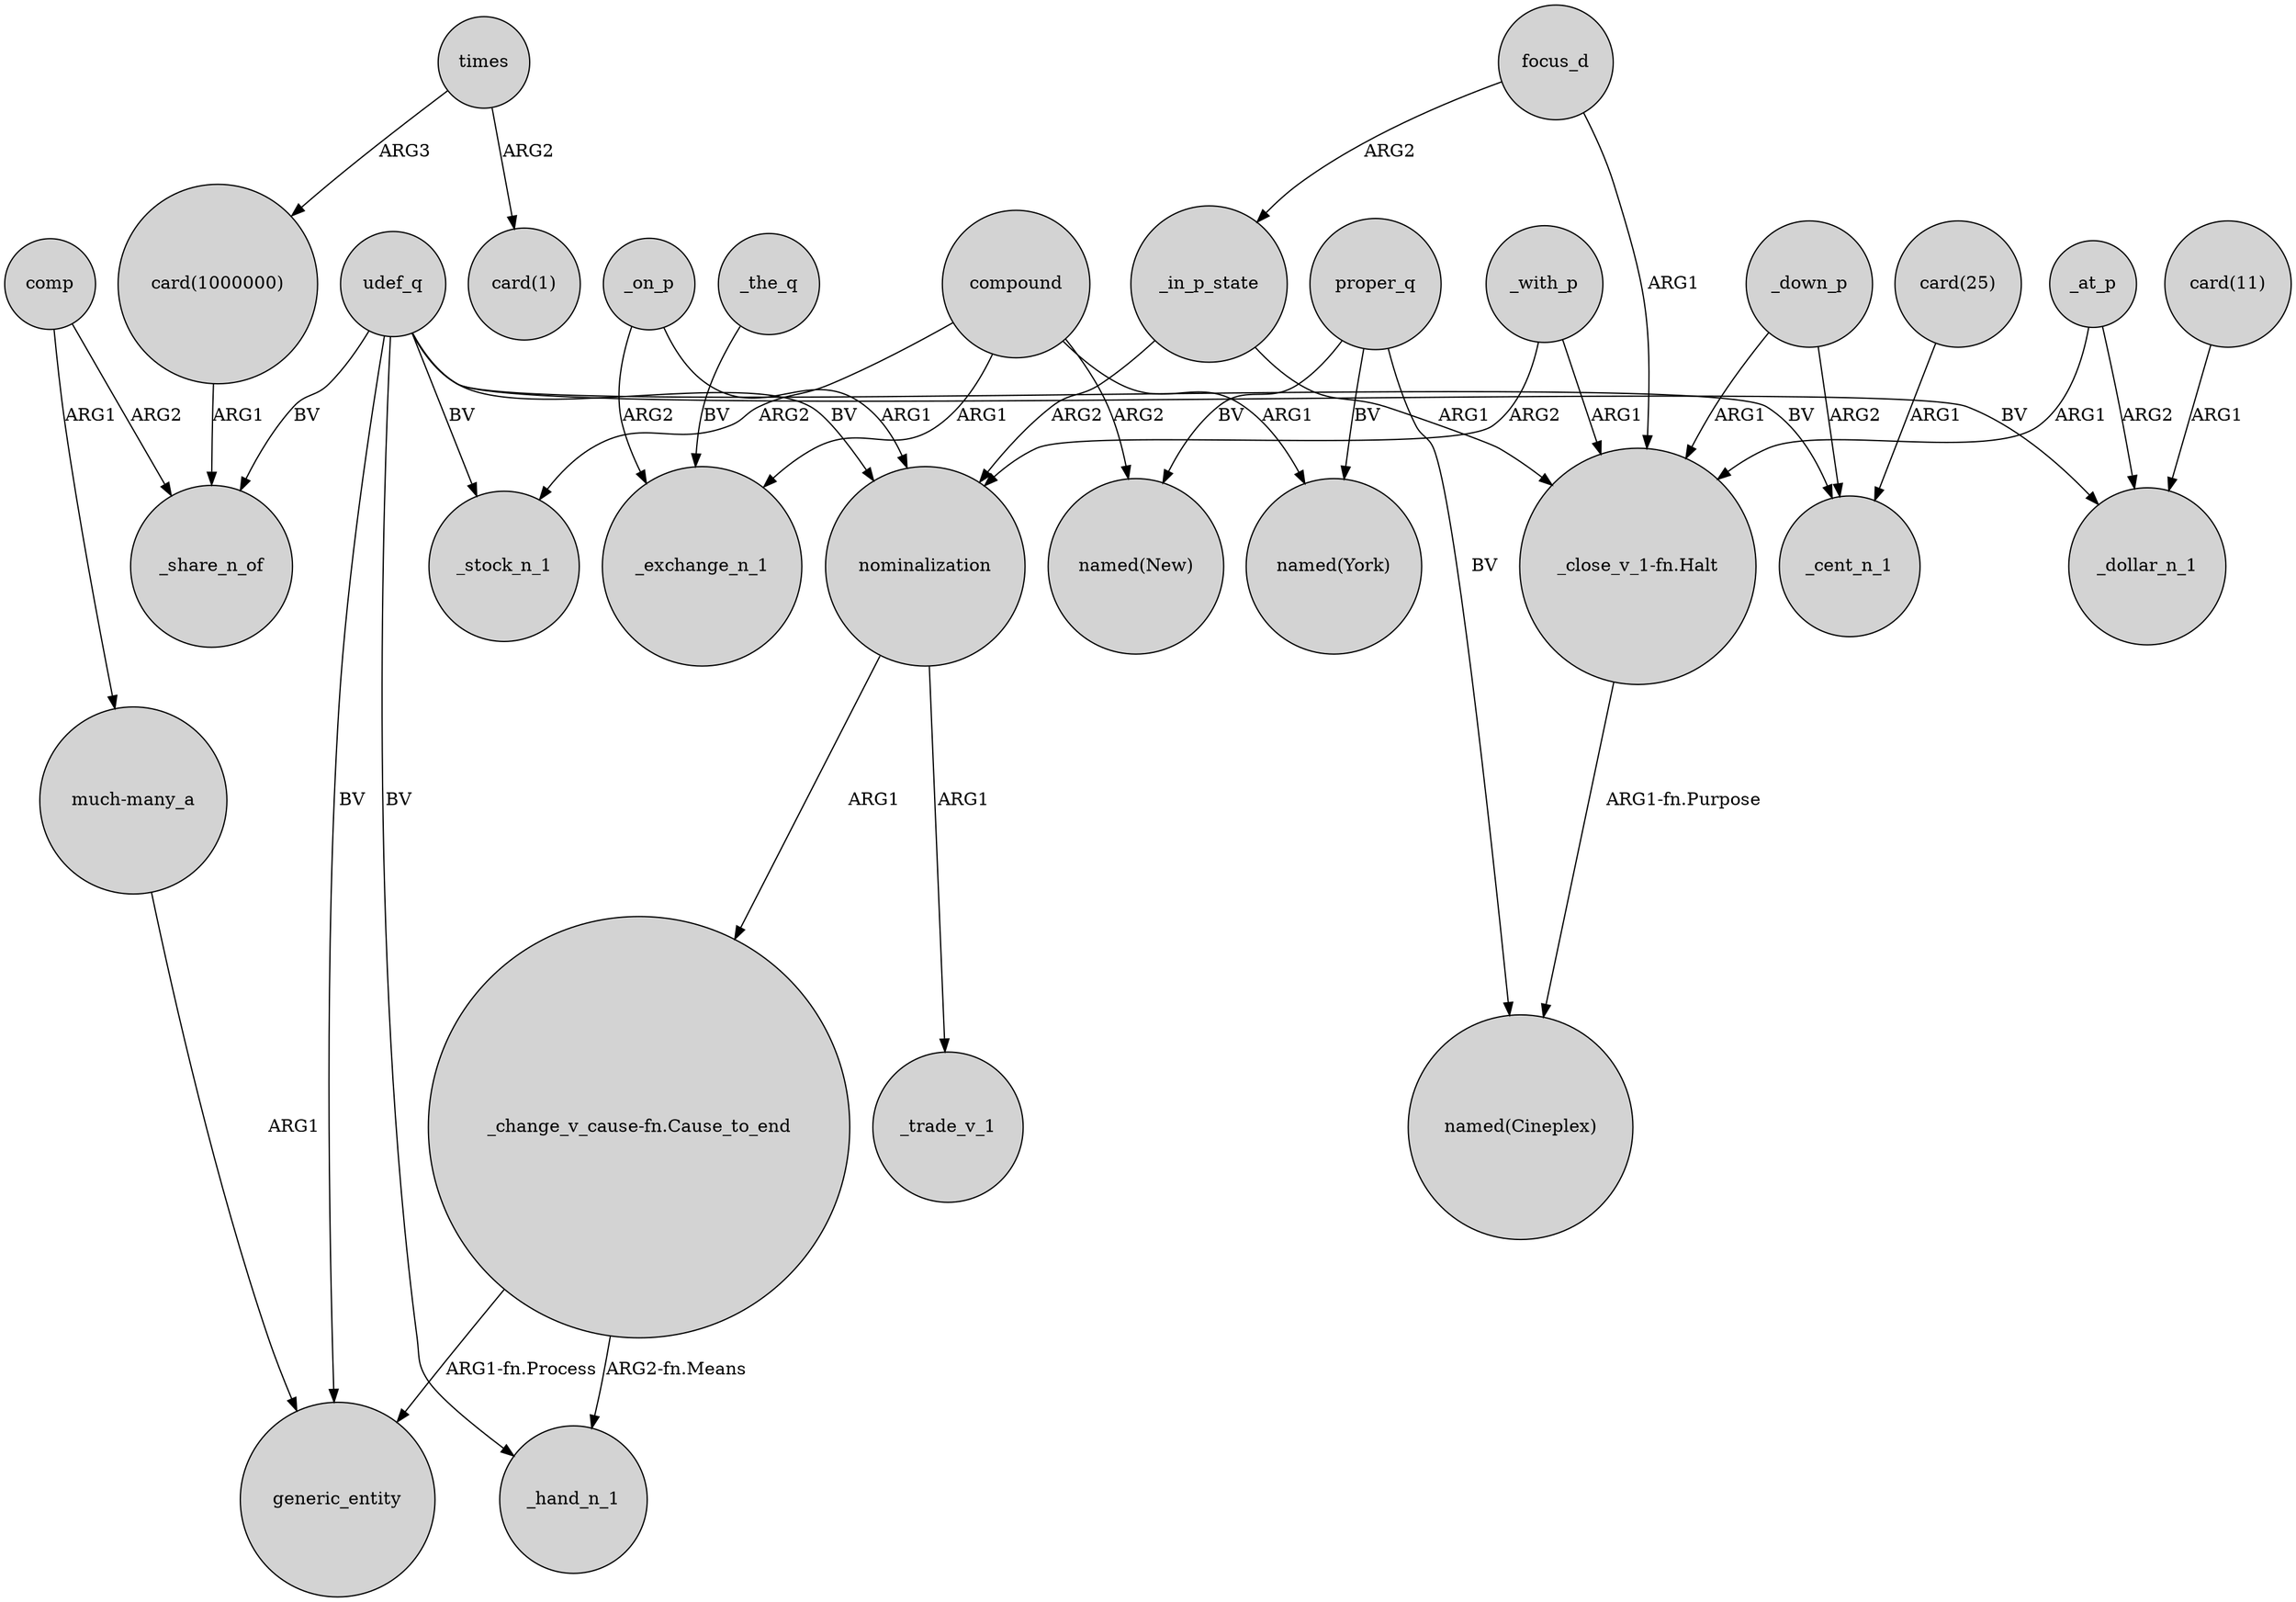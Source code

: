 digraph {
	node [shape=circle style=filled]
	udef_q -> _hand_n_1 [label=BV]
	_on_p -> nominalization [label=ARG1]
	_in_p_state -> nominalization [label=ARG2]
	proper_q -> "named(Cineplex)" [label=BV]
	focus_d -> "_close_v_1-fn.Halt" [label=ARG1]
	focus_d -> _in_p_state [label=ARG2]
	"_close_v_1-fn.Halt" -> "named(Cineplex)" [label="ARG1-fn.Purpose"]
	_in_p_state -> "_close_v_1-fn.Halt" [label=ARG1]
	_down_p -> "_close_v_1-fn.Halt" [label=ARG1]
	compound -> "named(New)" [label=ARG2]
	_down_p -> _cent_n_1 [label=ARG2]
	proper_q -> "named(New)" [label=BV]
	udef_q -> nominalization [label=BV]
	times -> "card(1000000)" [label=ARG3]
	times -> "card(1)" [label=ARG2]
	nominalization -> "_change_v_cause-fn.Cause_to_end" [label=ARG1]
	_on_p -> _exchange_n_1 [label=ARG2]
	udef_q -> _cent_n_1 [label=BV]
	udef_q -> generic_entity [label=BV]
	compound -> _exchange_n_1 [label=ARG1]
	proper_q -> "named(York)" [label=BV]
	"card(11)" -> _dollar_n_1 [label=ARG1]
	comp -> _share_n_of [label=ARG2]
	udef_q -> _stock_n_1 [label=BV]
	comp -> "much-many_a" [label=ARG1]
	_at_p -> _dollar_n_1 [label=ARG2]
	"much-many_a" -> generic_entity [label=ARG1]
	udef_q -> _share_n_of [label=BV]
	_at_p -> "_close_v_1-fn.Halt" [label=ARG1]
	compound -> _stock_n_1 [label=ARG2]
	udef_q -> _dollar_n_1 [label=BV]
	"_change_v_cause-fn.Cause_to_end" -> _hand_n_1 [label="ARG2-fn.Means"]
	"card(1000000)" -> _share_n_of [label=ARG1]
	"card(25)" -> _cent_n_1 [label=ARG1]
	compound -> "named(York)" [label=ARG1]
	_the_q -> _exchange_n_1 [label=BV]
	"_change_v_cause-fn.Cause_to_end" -> generic_entity [label="ARG1-fn.Process"]
	_with_p -> "_close_v_1-fn.Halt" [label=ARG1]
	nominalization -> _trade_v_1 [label=ARG1]
	_with_p -> nominalization [label=ARG2]
}
